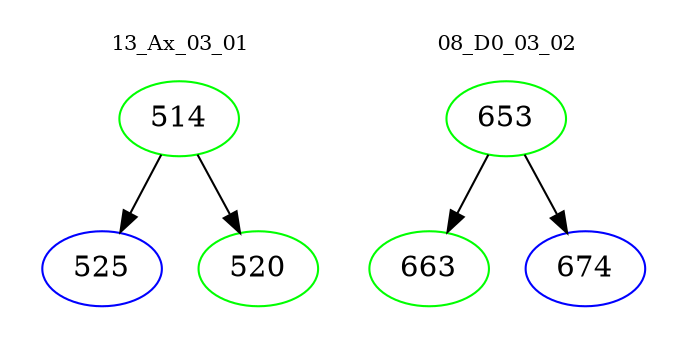 digraph{
subgraph cluster_0 {
color = white
label = "13_Ax_03_01";
fontsize=10;
T0_514 [label="514", color="green"]
T0_514 -> T0_525 [color="black"]
T0_525 [label="525", color="blue"]
T0_514 -> T0_520 [color="black"]
T0_520 [label="520", color="green"]
}
subgraph cluster_1 {
color = white
label = "08_D0_03_02";
fontsize=10;
T1_653 [label="653", color="green"]
T1_653 -> T1_663 [color="black"]
T1_663 [label="663", color="green"]
T1_653 -> T1_674 [color="black"]
T1_674 [label="674", color="blue"]
}
}
